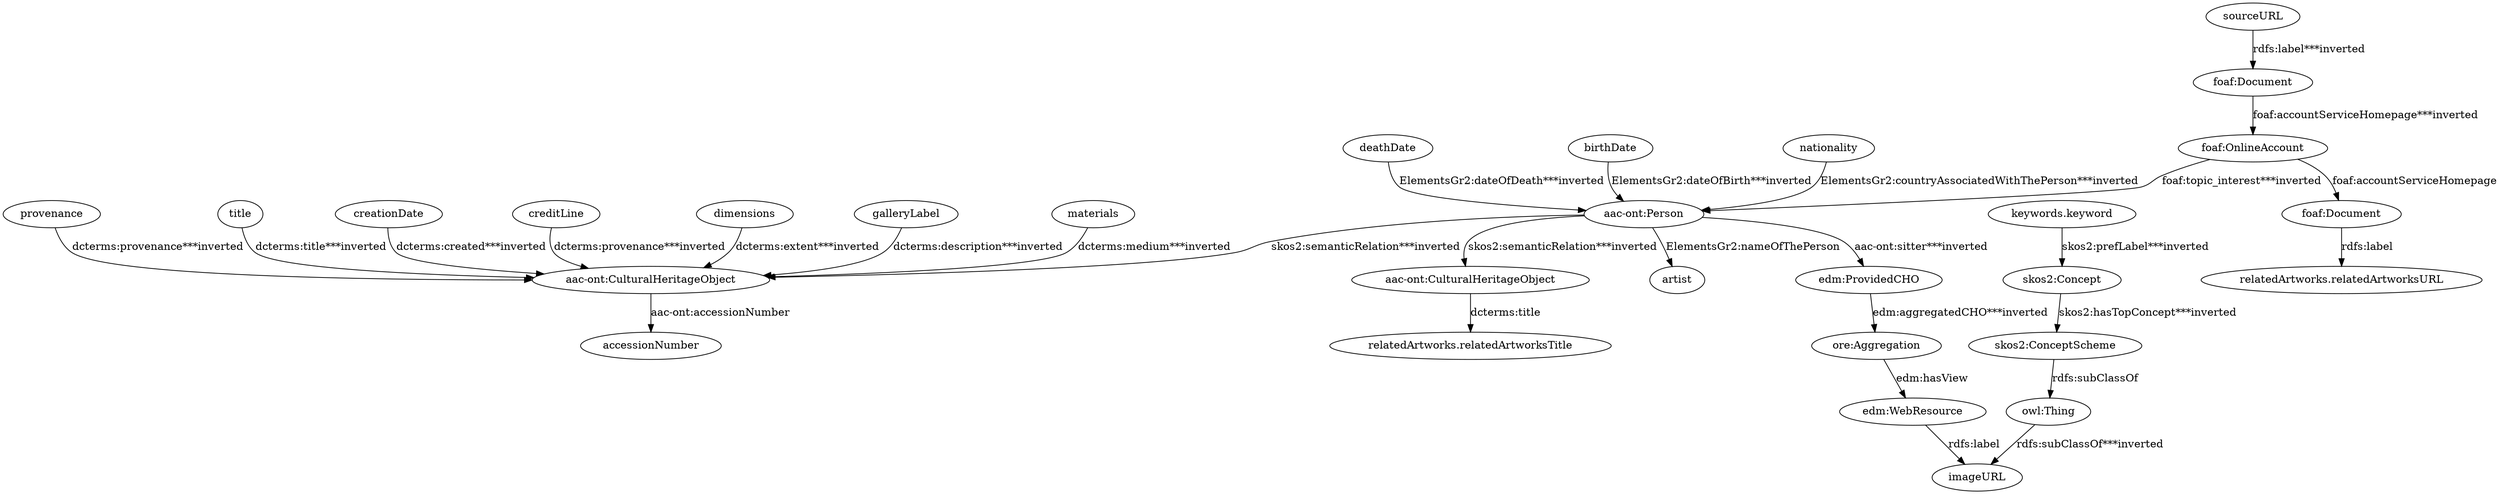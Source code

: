 digraph {
  "aac-ont:CulturalHeritageObject1" [type=class_uri,label="aac-ont:CulturalHeritageObject"]
  accessionNumber [type=attribute_name,label=accessionNumber]
  "aac-ont:CulturalHeritageObject2" [type=class_uri,label="aac-ont:CulturalHeritageObject"]
  "relatedArtworks.relatedArtworksTitle" [type=attribute_name,label="relatedArtworks.relatedArtworksTitle"]
  "aac-ont:Person1" [type=class_uri,label="aac-ont:Person"]
  artist [type=attribute_name,label=artist]
  "edm:ProvidedCHO" [type=class_uri,label="edm:ProvidedCHO"]
  birthDate [type=attribute_name,label=birthDate]
  creationDate [type=attribute_name,label=creationDate]
  creditLine [type=attribute_name,label=creditLine]
  deathDate [type=attribute_name,label=deathDate]
  dimensions [type=attribute_name,label=dimensions]
  "ore:Aggregation" [type=class_uri,label="ore:Aggregation"]
  "edm:WebResource1" [type=class_uri,label="edm:WebResource"]
  imageURL [type=attribute_name,label=imageURL]
  "foaf:Document1" [type=class_uri,label="foaf:Document"]
  "relatedArtworks.relatedArtworksURL" [type=attribute_name,label="relatedArtworks.relatedArtworksURL"]
  "foaf:Document2" [type=class_uri,label="foaf:Document"]
  "foaf:OnlineAccount" [type=class_uri,label="foaf:OnlineAccount"]
  galleryLabel [type=attribute_name,label=galleryLabel]
  "keywords.keyword" [type=attribute_name,label="keywords.keyword"]
  "skos2:Concept1" [type=class_uri,label="skos2:Concept"]
  materials [type=attribute_name,label=materials]
  nationality [type=attribute_name,label=nationality]
  "owl:Thing" [type=special,label="owl:Thing"]
  provenance [type=attribute_name,label=provenance]
  "skos2:ConceptScheme" [type=class_uri,label="skos2:ConceptScheme"]
  sourceURL [type=attribute_name,label=sourceURL]
  title [type=attribute_name,label=title]
  "aac-ont:CulturalHeritageObject1" -> accessionNumber [label="aac-ont:accessionNumber",type=st_property_uri]
  "aac-ont:CulturalHeritageObject2" -> "relatedArtworks.relatedArtworksTitle" [label="dcterms:title",type=st_property_uri]
  "aac-ont:Person1" -> "aac-ont:CulturalHeritageObject1" [type=inherited,label="skos2:semanticRelation***inverted"]
  "aac-ont:Person1" -> "aac-ont:CulturalHeritageObject2" [type=inherited,label="skos2:semanticRelation***inverted"]
  "aac-ont:Person1" -> artist [label="ElementsGr2:nameOfThePerson",type=st_property_uri]
  "aac-ont:Person1" -> "edm:ProvidedCHO" [type=direct_property_uri,label="aac-ont:sitter***inverted"]
  birthDate -> "aac-ont:Person1" [type=st_property_uri,label="ElementsGr2:dateOfBirth***inverted"]
  creationDate -> "aac-ont:CulturalHeritageObject1" [type=st_property_uri,label="dcterms:created***inverted"]
  creditLine -> "aac-ont:CulturalHeritageObject1" [type=st_property_uri,label="dcterms:provenance***inverted"]
  deathDate -> "aac-ont:Person1" [type=st_property_uri,label="ElementsGr2:dateOfDeath***inverted"]
  dimensions -> "aac-ont:CulturalHeritageObject1" [type=st_property_uri,label="dcterms:extent***inverted"]
  "edm:ProvidedCHO" -> "ore:Aggregation" [type=direct_property_uri,label="edm:aggregatedCHO***inverted"]
  "edm:WebResource1" -> imageURL [label="rdfs:label",type=st_property_uri]
  "foaf:Document1" -> "relatedArtworks.relatedArtworksURL" [label="rdfs:label",type=st_property_uri]
  "foaf:Document2" -> "foaf:OnlineAccount" [type=direct_property_uri,label="foaf:accountServiceHomepage***inverted"]
  "foaf:OnlineAccount" -> "aac-ont:Person1" [type=inherited,label="foaf:topic_interest***inverted"]
  "foaf:OnlineAccount" -> "foaf:Document1" [label="foaf:accountServiceHomepage",type=direct_property_uri]
  galleryLabel -> "aac-ont:CulturalHeritageObject1" [type=st_property_uri,label="dcterms:description***inverted"]
  "keywords.keyword" -> "skos2:Concept1" [type=st_property_uri,label="skos2:prefLabel***inverted"]
  materials -> "aac-ont:CulturalHeritageObject1" [type=st_property_uri,label="dcterms:medium***inverted"]
  nationality -> "aac-ont:Person1" [type=st_property_uri,label="ElementsGr2:countryAssociatedWithThePerson***inverted"]
  "ore:Aggregation" -> "edm:WebResource1" [label="edm:hasView",type=direct_property_uri]
  "owl:Thing" -> imageURL [type=inherited,label="rdfs:subClassOf***inverted"]
  provenance -> "aac-ont:CulturalHeritageObject1" [type=st_property_uri,label="dcterms:provenance***inverted"]
  "skos2:Concept1" -> "skos2:ConceptScheme" [type=direct_property_uri,label="skos2:hasTopConcept***inverted"]
  "skos2:ConceptScheme" -> "owl:Thing" [label="rdfs:subClassOf",type=inherited]
  sourceURL -> "foaf:Document2" [type=st_property_uri,label="rdfs:label***inverted"]
  title -> "aac-ont:CulturalHeritageObject1" [type=st_property_uri,label="dcterms:title***inverted"]
}

